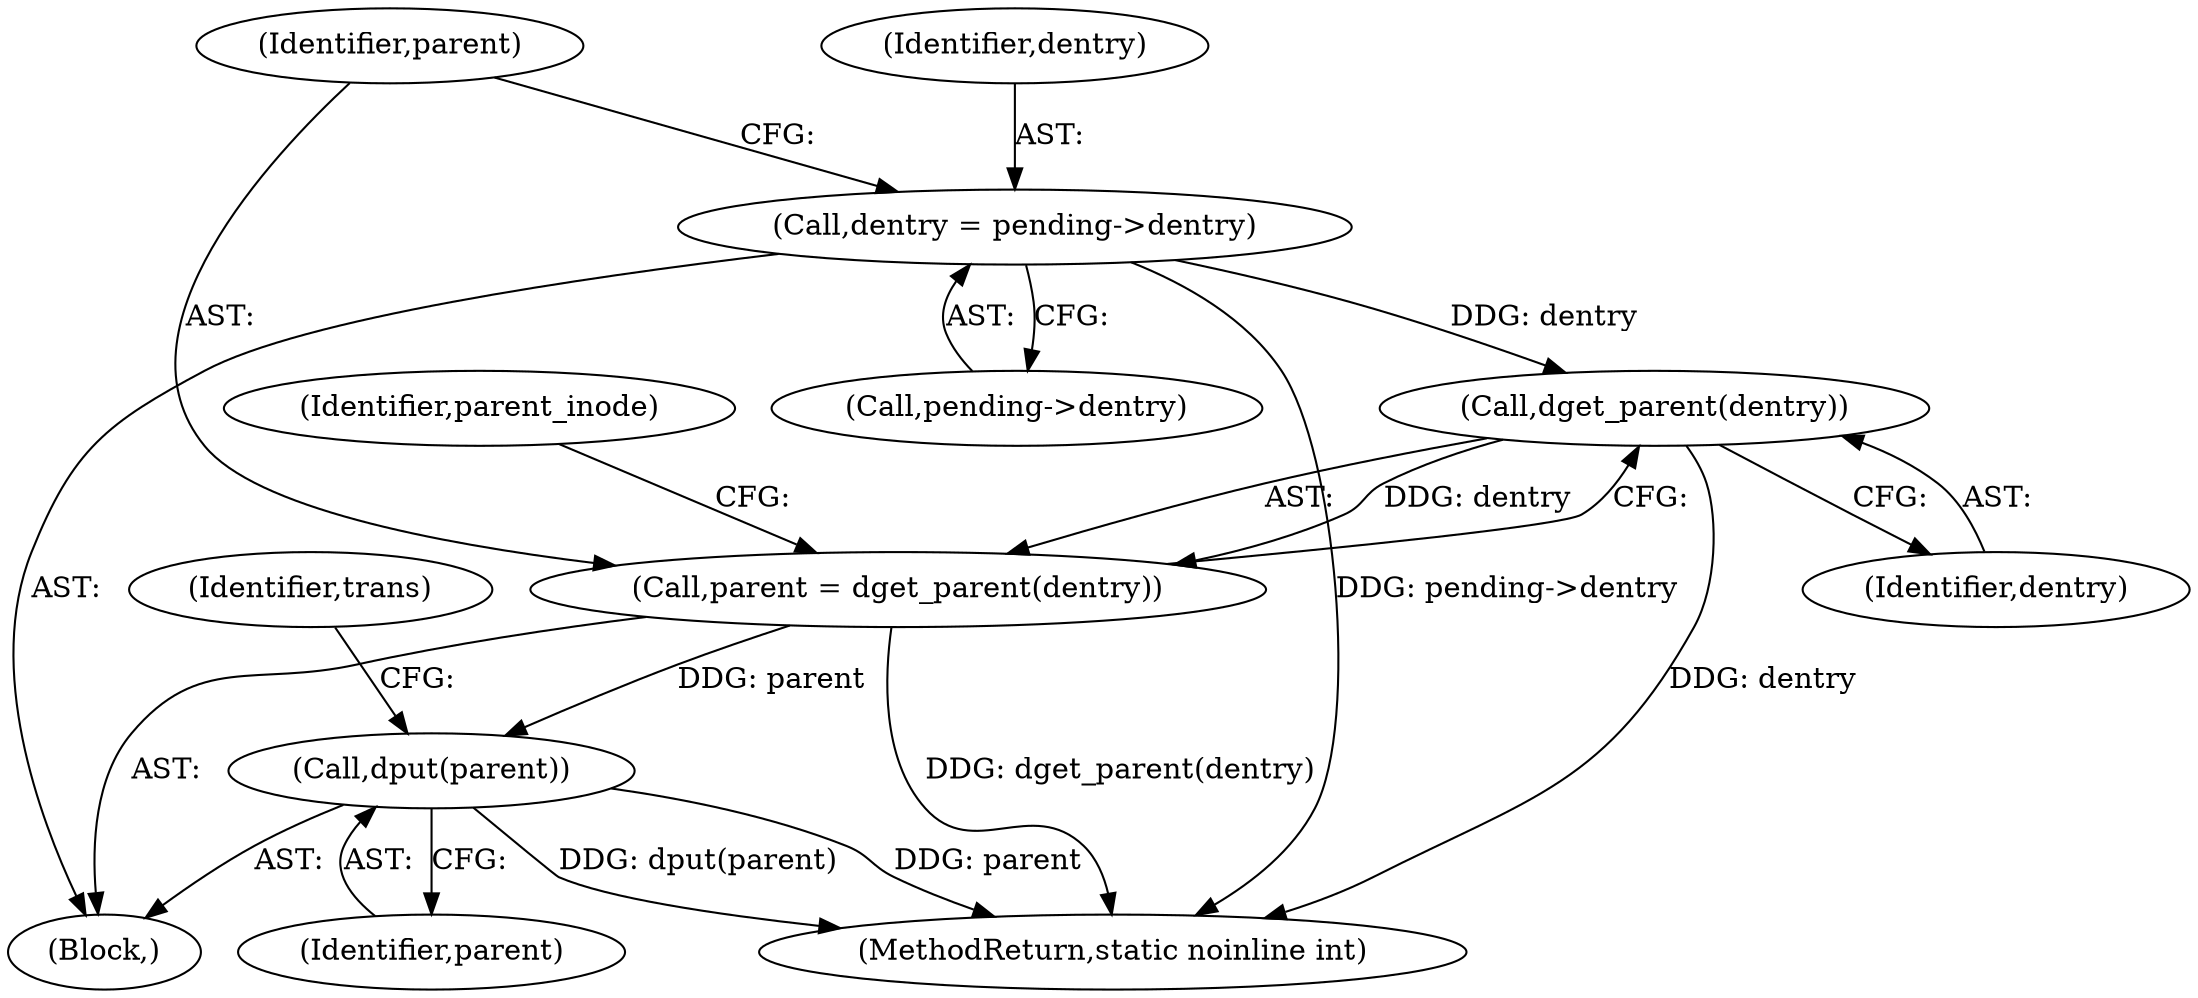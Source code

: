 digraph "0_linux_9c52057c698fb96f8f07e7a4bcf4801a092bda89_2@pointer" {
"1000288" [label="(Call,dentry = pending->dentry)"];
"1000295" [label="(Call,dget_parent(dentry))"];
"1000293" [label="(Call,parent = dget_parent(dentry))"];
"1000750" [label="(Call,dput(parent))"];
"1000295" [label="(Call,dget_parent(dentry))"];
"1000294" [label="(Identifier,parent)"];
"1000293" [label="(Call,parent = dget_parent(dentry))"];
"1000288" [label="(Call,dentry = pending->dentry)"];
"1000296" [label="(Identifier,dentry)"];
"1000289" [label="(Identifier,dentry)"];
"1000114" [label="(Block,)"];
"1000290" [label="(Call,pending->dentry)"];
"1000776" [label="(MethodReturn,static noinline int)"];
"1000754" [label="(Identifier,trans)"];
"1000751" [label="(Identifier,parent)"];
"1000298" [label="(Identifier,parent_inode)"];
"1000750" [label="(Call,dput(parent))"];
"1000288" -> "1000114"  [label="AST: "];
"1000288" -> "1000290"  [label="CFG: "];
"1000289" -> "1000288"  [label="AST: "];
"1000290" -> "1000288"  [label="AST: "];
"1000294" -> "1000288"  [label="CFG: "];
"1000288" -> "1000776"  [label="DDG: pending->dentry"];
"1000288" -> "1000295"  [label="DDG: dentry"];
"1000295" -> "1000293"  [label="AST: "];
"1000295" -> "1000296"  [label="CFG: "];
"1000296" -> "1000295"  [label="AST: "];
"1000293" -> "1000295"  [label="CFG: "];
"1000295" -> "1000776"  [label="DDG: dentry"];
"1000295" -> "1000293"  [label="DDG: dentry"];
"1000293" -> "1000114"  [label="AST: "];
"1000294" -> "1000293"  [label="AST: "];
"1000298" -> "1000293"  [label="CFG: "];
"1000293" -> "1000776"  [label="DDG: dget_parent(dentry)"];
"1000293" -> "1000750"  [label="DDG: parent"];
"1000750" -> "1000114"  [label="AST: "];
"1000750" -> "1000751"  [label="CFG: "];
"1000751" -> "1000750"  [label="AST: "];
"1000754" -> "1000750"  [label="CFG: "];
"1000750" -> "1000776"  [label="DDG: parent"];
"1000750" -> "1000776"  [label="DDG: dput(parent)"];
}
